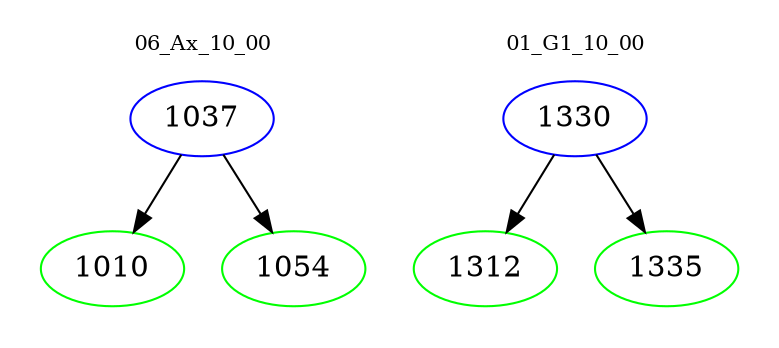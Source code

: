 digraph{
subgraph cluster_0 {
color = white
label = "06_Ax_10_00";
fontsize=10;
T0_1037 [label="1037", color="blue"]
T0_1037 -> T0_1010 [color="black"]
T0_1010 [label="1010", color="green"]
T0_1037 -> T0_1054 [color="black"]
T0_1054 [label="1054", color="green"]
}
subgraph cluster_1 {
color = white
label = "01_G1_10_00";
fontsize=10;
T1_1330 [label="1330", color="blue"]
T1_1330 -> T1_1312 [color="black"]
T1_1312 [label="1312", color="green"]
T1_1330 -> T1_1335 [color="black"]
T1_1335 [label="1335", color="green"]
}
}
